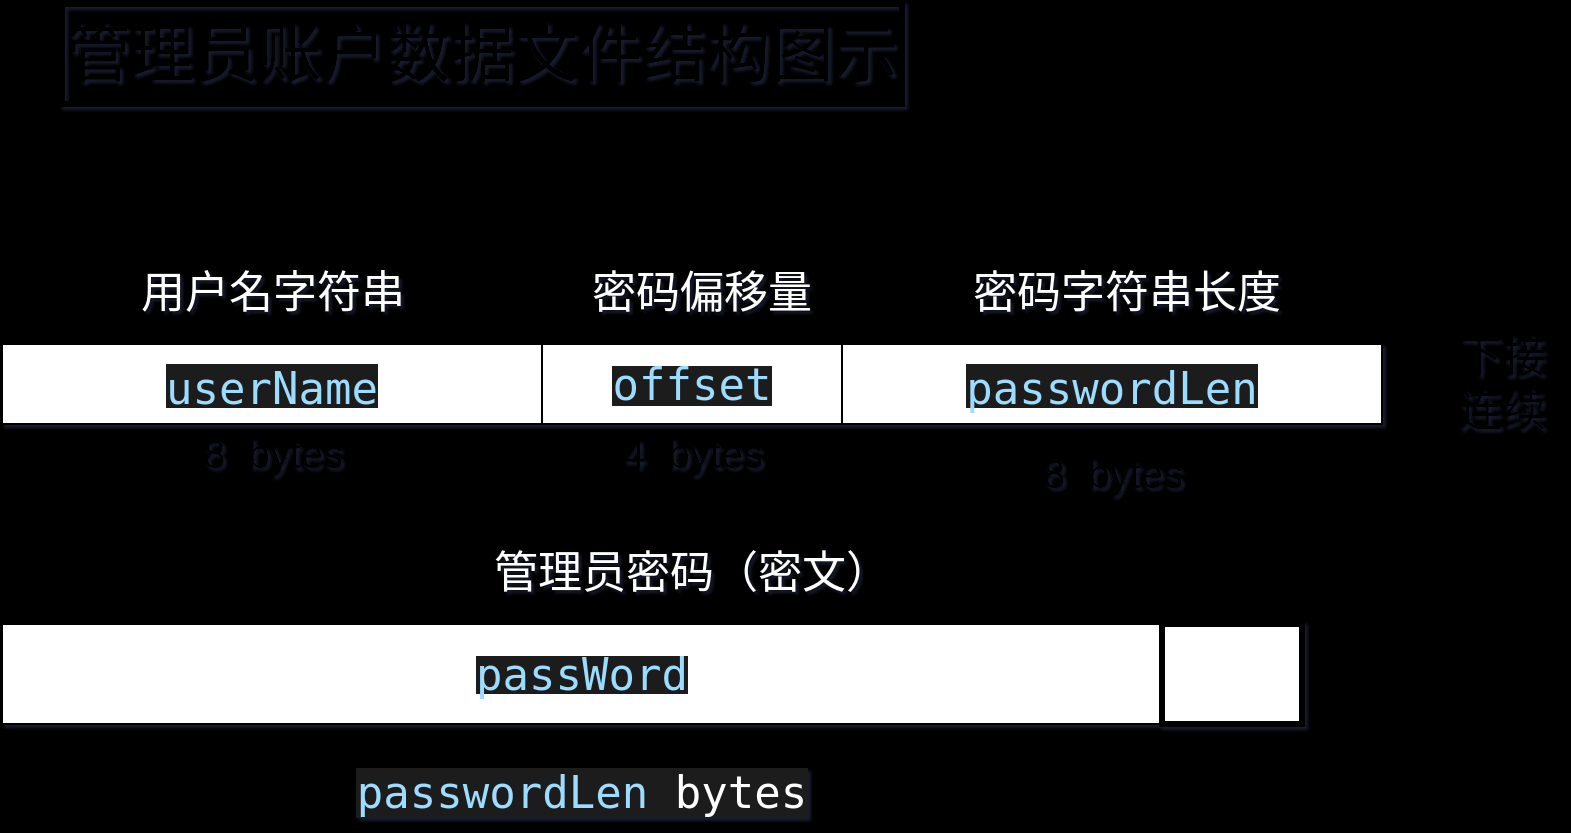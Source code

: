 <mxfile>
    <diagram id="7hfmHTPUNBJPyCMujVwU" name="第 1 页">
        <mxGraphModel dx="1150" dy="927" grid="1" gridSize="10" guides="1" tooltips="1" connect="1" arrows="1" fold="1" page="1" pageScale="1" pageWidth="827" pageHeight="1169" background="#000000" math="0" shadow="1">
            <root>
                <mxCell id="0"/>
                <mxCell id="1" parent="0"/>
                <mxCell id="2" value="&lt;font style=&quot;font-size: 32px;&quot;&gt;管理员账户数据文件结构图示&lt;/font&gt;" style="text;html=1;strokeColor=default;fillColor=none;align=center;verticalAlign=middle;whiteSpace=wrap;rounded=0;strokeWidth=3;" vertex="1" parent="1">
                    <mxGeometry x="50" y="120" width="420" height="50" as="geometry"/>
                </mxCell>
                <mxCell id="3" value="&lt;div style=&quot;color: rgb(204, 204, 204); background-color: rgb(31, 31, 31); font-family: Consolas, 微软雅黑, monospace, Consolas, &amp;quot;Courier New&amp;quot;, monospace; line-height: 19px;&quot;&gt;&lt;span style=&quot;color: rgb(156, 220, 254);&quot;&gt;&lt;font style=&quot;font-size: 22px;&quot;&gt;userName&lt;/font&gt;&lt;/span&gt;&lt;/div&gt;" style="rounded=0;whiteSpace=wrap;html=1;fontSize=32;" vertex="1" parent="1">
                    <mxGeometry x="20" y="290" width="270" height="40" as="geometry"/>
                </mxCell>
                <mxCell id="4" value="&lt;font style=&quot;font-size: 20px;&quot;&gt;8&amp;nbsp; bytes&lt;/font&gt;" style="text;html=1;strokeColor=none;fillColor=none;align=center;verticalAlign=middle;whiteSpace=wrap;rounded=0;fontSize=22;" vertex="1" parent="1">
                    <mxGeometry x="107.5" y="330" width="95" height="30" as="geometry"/>
                </mxCell>
                <mxCell id="5" value="&lt;div style=&quot;color: rgb(204, 204, 204); background-color: rgb(31, 31, 31); font-family: Consolas, 微软雅黑, monospace, Consolas, &amp;quot;Courier New&amp;quot;, monospace; line-height: 19px;&quot;&gt;&lt;span style=&quot;color: rgb(156, 220, 254);&quot;&gt;&lt;font style=&quot;font-size: 22px;&quot;&gt;offset&lt;/font&gt;&lt;/span&gt;&lt;/div&gt;" style="rounded=0;whiteSpace=wrap;html=1;fontSize=20;" vertex="1" parent="1">
                    <mxGeometry x="290" y="290" width="150" height="40" as="geometry"/>
                </mxCell>
                <mxCell id="6" value="&lt;font style=&quot;font-size: 20px;&quot;&gt;4&amp;nbsp; bytes&lt;/font&gt;" style="text;html=1;strokeColor=none;fillColor=none;align=center;verticalAlign=middle;whiteSpace=wrap;rounded=0;fontSize=22;" vertex="1" parent="1">
                    <mxGeometry x="317.5" y="330" width="95" height="30" as="geometry"/>
                </mxCell>
                <mxCell id="8" value="&lt;div style=&quot;color: rgb(204, 204, 204); background-color: rgb(31, 31, 31); font-family: Consolas, 微软雅黑, monospace, Consolas, &amp;quot;Courier New&amp;quot;, monospace; line-height: 19px;&quot;&gt;&lt;div style=&quot;line-height: 19px;&quot;&gt;&lt;span style=&quot;color: rgb(156, 220, 254);&quot;&gt;&lt;font style=&quot;font-size: 22px;&quot;&gt;passwordLen&lt;/font&gt;&lt;/span&gt;&lt;/div&gt;&lt;/div&gt;" style="rounded=0;whiteSpace=wrap;html=1;fontSize=32;align=center;" vertex="1" parent="1">
                    <mxGeometry x="440" y="290" width="270" height="40" as="geometry"/>
                </mxCell>
                <mxCell id="9" value="&lt;font style=&quot;font-size: 20px;&quot;&gt;8&amp;nbsp; bytes&lt;/font&gt;" style="text;html=1;strokeColor=none;fillColor=none;align=center;verticalAlign=middle;whiteSpace=wrap;rounded=0;fontSize=22;" vertex="1" parent="1">
                    <mxGeometry x="527.5" y="340" width="95" height="30" as="geometry"/>
                </mxCell>
                <mxCell id="10" value="下接连续" style="text;html=1;strokeColor=none;fillColor=none;align=center;verticalAlign=middle;whiteSpace=wrap;rounded=0;fontSize=22;" vertex="1" parent="1">
                    <mxGeometry x="740" y="295" width="60" height="30" as="geometry"/>
                </mxCell>
                <mxCell id="11" value="&lt;div style=&quot;color: rgb(204, 204, 204); background-color: rgb(31, 31, 31); font-family: Consolas, 微软雅黑, monospace, Consolas, &amp;quot;Courier New&amp;quot;, monospace; line-height: 19px;&quot;&gt;&lt;span style=&quot;color: rgb(156, 220, 254);&quot;&gt;&lt;font style=&quot;font-size: 22px;&quot;&gt;passWord&lt;/font&gt;&lt;/span&gt;&lt;/div&gt;" style="rounded=0;whiteSpace=wrap;html=1;fontSize=22;" vertex="1" parent="1">
                    <mxGeometry x="20" y="430" width="580" height="50" as="geometry"/>
                </mxCell>
                <mxCell id="12" value="&lt;span style=&quot;color: rgb(156, 220, 254); font-family: Consolas, 微软雅黑, monospace, Consolas, &amp;quot;Courier New&amp;quot;, monospace; background-color: rgb(31, 31, 31);&quot;&gt;passwordLen &lt;/span&gt;&lt;span style=&quot;font-family: Consolas, 微软雅黑, monospace, Consolas, &amp;quot;Courier New&amp;quot;, monospace; background-color: rgb(31, 31, 31);&quot;&gt;&lt;font color=&quot;#ffffff&quot;&gt;bytes&lt;/font&gt;&lt;/span&gt;" style="text;html=1;strokeColor=none;fillColor=none;align=center;verticalAlign=middle;whiteSpace=wrap;rounded=0;fontSize=22;" vertex="1" parent="1">
                    <mxGeometry x="195" y="500" width="230" height="30" as="geometry"/>
                </mxCell>
                <mxCell id="13" value="EOF" style="rounded=0;whiteSpace=wrap;html=1;strokeColor=default;strokeWidth=3;fontSize=22;fontColor=#FFFFFF;" vertex="1" parent="1">
                    <mxGeometry x="600" y="430" width="70" height="50" as="geometry"/>
                </mxCell>
                <mxCell id="14" value="用户名字符串" style="text;html=1;strokeColor=none;fillColor=none;align=center;verticalAlign=middle;whiteSpace=wrap;rounded=0;strokeWidth=3;fontSize=22;fontColor=#FFFFFF;" vertex="1" parent="1">
                    <mxGeometry x="77.5" y="250" width="155" height="30" as="geometry"/>
                </mxCell>
                <mxCell id="15" value="密码偏移量" style="text;html=1;strokeColor=none;fillColor=none;align=center;verticalAlign=middle;whiteSpace=wrap;rounded=0;strokeWidth=3;fontSize=22;fontColor=#FFFFFF;" vertex="1" parent="1">
                    <mxGeometry x="300" y="250" width="140" height="30" as="geometry"/>
                </mxCell>
                <mxCell id="16" value="密码字符串长度" style="text;html=1;strokeColor=none;fillColor=none;align=center;verticalAlign=middle;whiteSpace=wrap;rounded=0;strokeWidth=3;fontSize=22;fontColor=#FFFFFF;" vertex="1" parent="1">
                    <mxGeometry x="495" y="250" width="175" height="30" as="geometry"/>
                </mxCell>
                <mxCell id="17" value="管理员密码（密文）" style="text;html=1;strokeColor=none;fillColor=none;align=center;verticalAlign=middle;whiteSpace=wrap;rounded=0;strokeWidth=3;fontSize=22;fontColor=#FFFFFF;" vertex="1" parent="1">
                    <mxGeometry x="210" y="390" width="310" height="30" as="geometry"/>
                </mxCell>
            </root>
        </mxGraphModel>
    </diagram>
</mxfile>